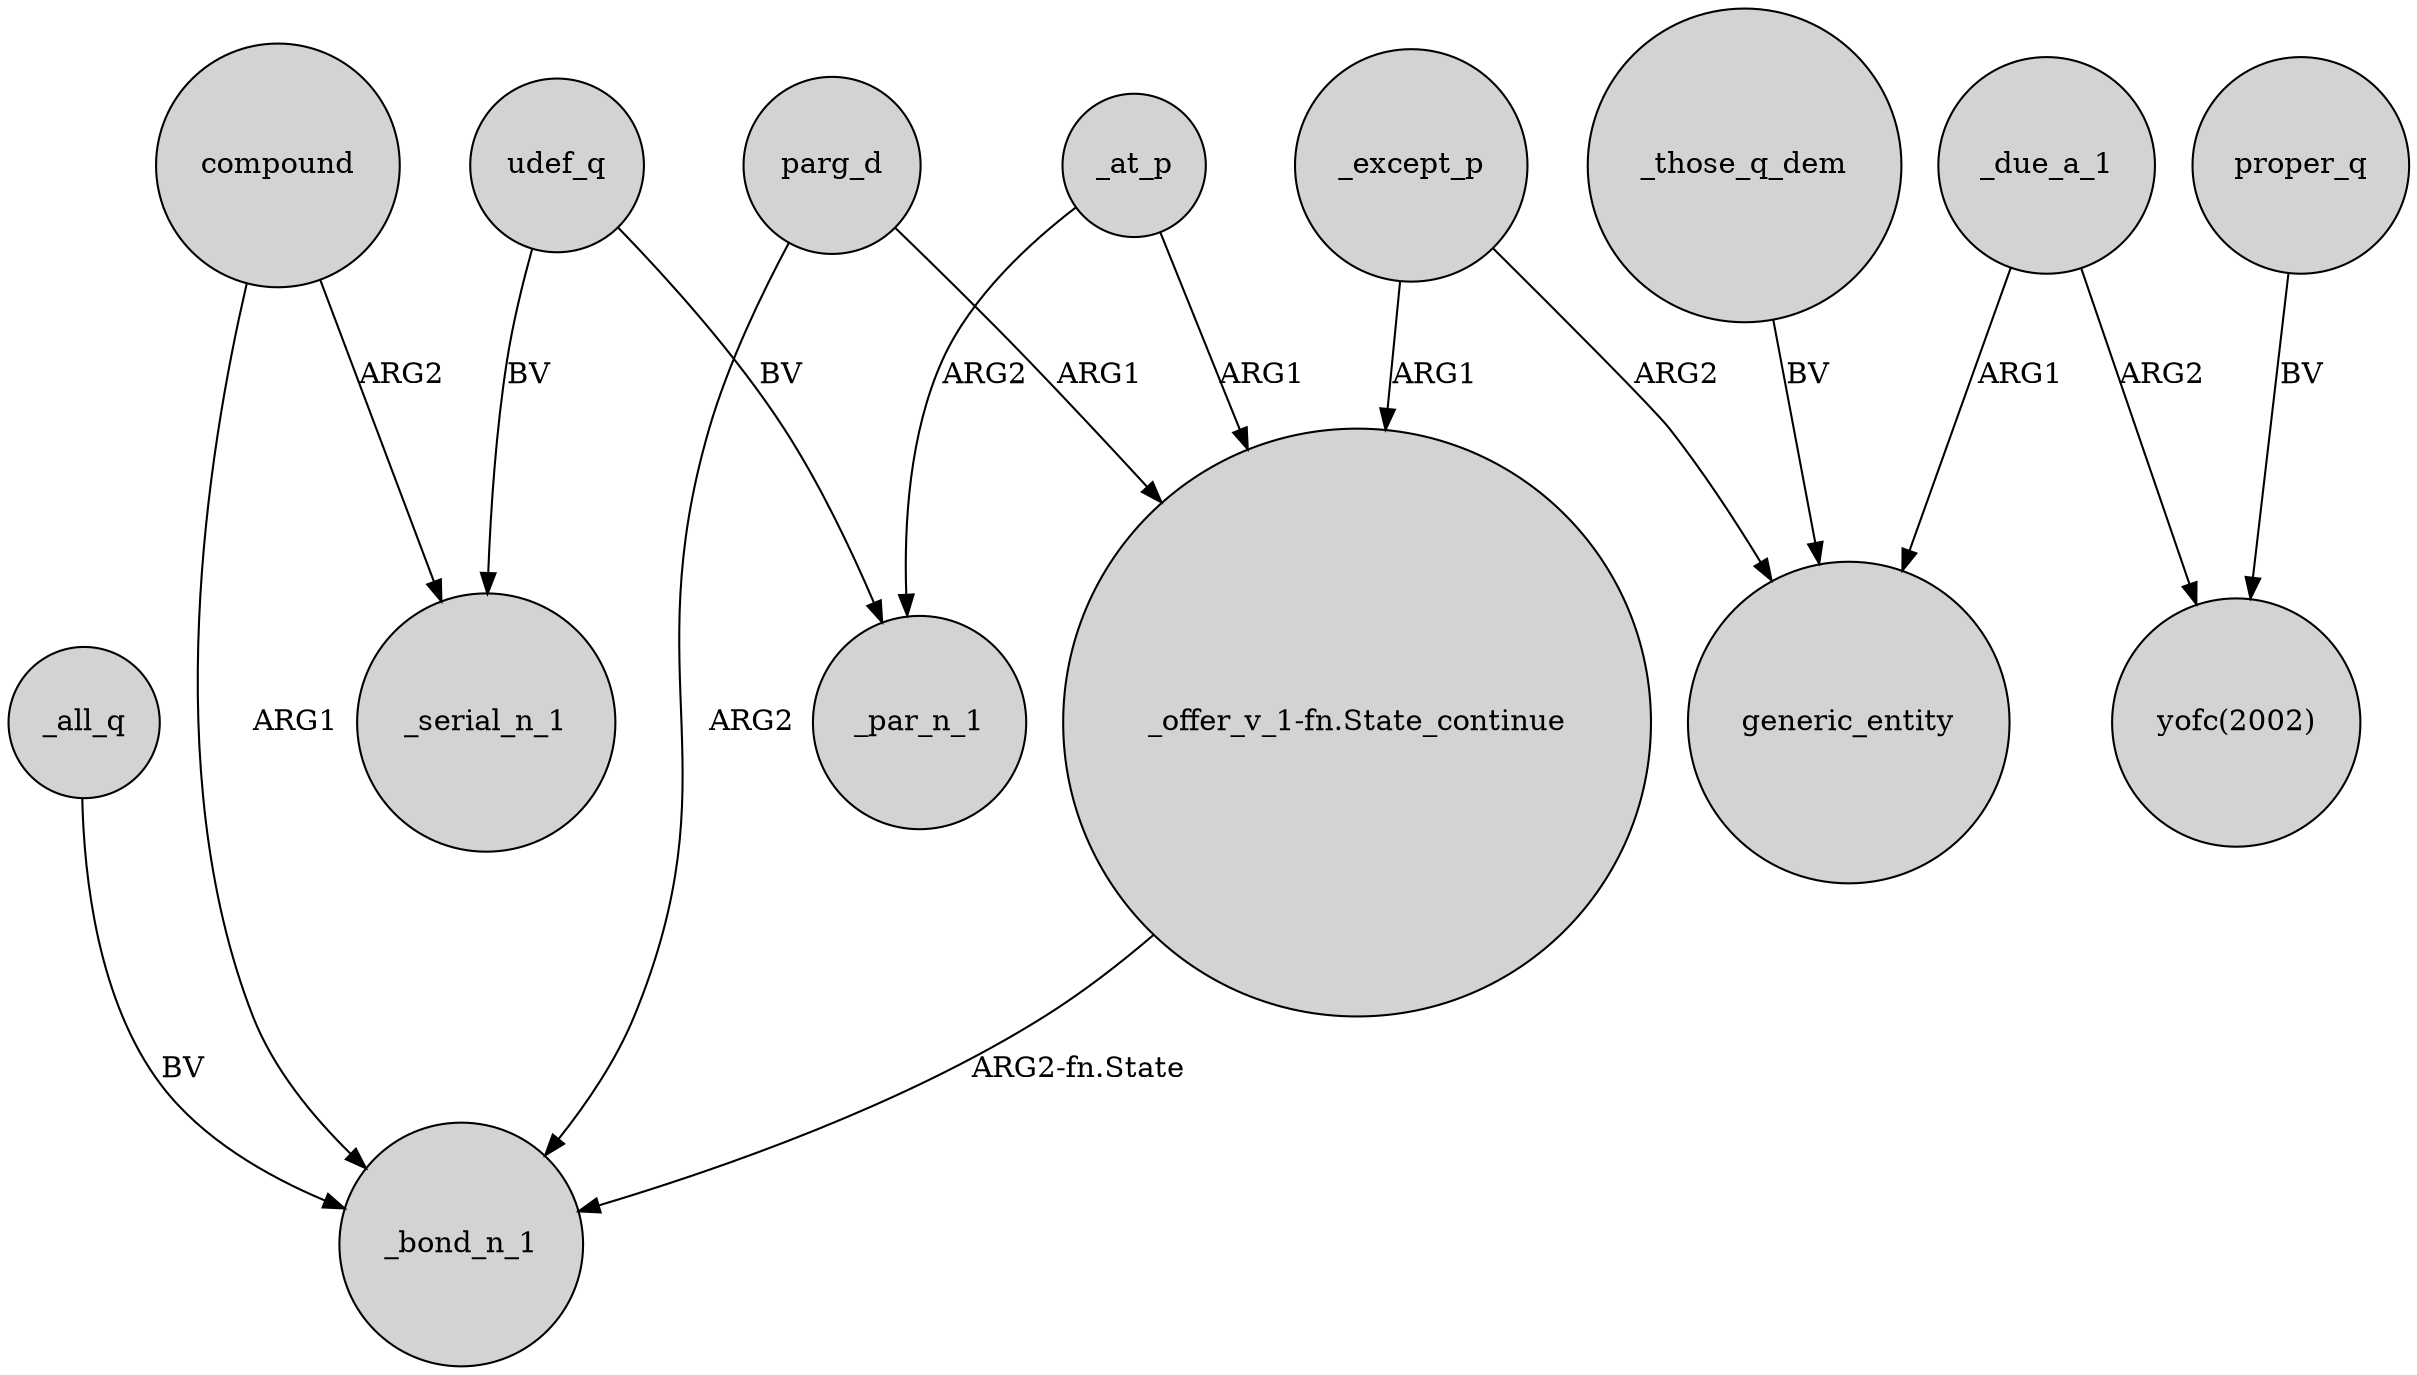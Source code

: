 digraph {
	node [shape=circle style=filled]
	"_offer_v_1-fn.State_continue" -> _bond_n_1 [label="ARG2-fn.State"]
	_all_q -> _bond_n_1 [label=BV]
	_except_p -> "_offer_v_1-fn.State_continue" [label=ARG1]
	_those_q_dem -> generic_entity [label=BV]
	parg_d -> _bond_n_1 [label=ARG2]
	parg_d -> "_offer_v_1-fn.State_continue" [label=ARG1]
	udef_q -> _par_n_1 [label=BV]
	_at_p -> _par_n_1 [label=ARG2]
	compound -> _serial_n_1 [label=ARG2]
	proper_q -> "yofc(2002)" [label=BV]
	_due_a_1 -> "yofc(2002)" [label=ARG2]
	_except_p -> generic_entity [label=ARG2]
	_at_p -> "_offer_v_1-fn.State_continue" [label=ARG1]
	udef_q -> _serial_n_1 [label=BV]
	_due_a_1 -> generic_entity [label=ARG1]
	compound -> _bond_n_1 [label=ARG1]
}
